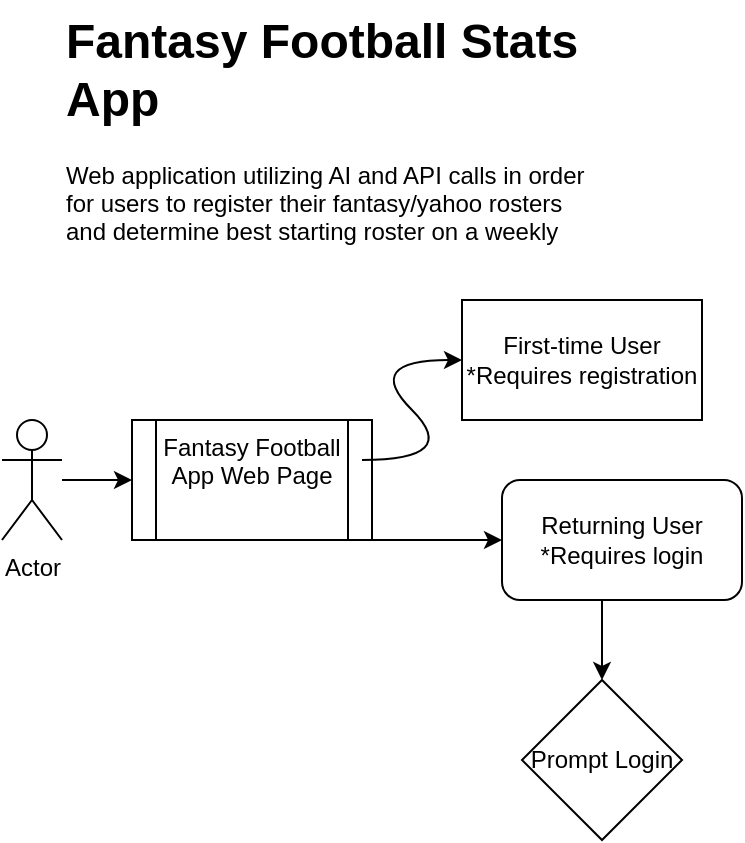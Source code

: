 <mxfile version="27.0.9">
  <diagram name="Page-1" id="fbVDKvVrY0pf_wrF8faw">
    <mxGraphModel dx="1224" dy="1112" grid="1" gridSize="10" guides="1" tooltips="1" connect="1" arrows="1" fold="1" page="1" pageScale="1" pageWidth="1100" pageHeight="1700" math="0" shadow="0">
      <root>
        <mxCell id="0" />
        <mxCell id="1" parent="0" />
        <mxCell id="DJ12fH-5KLJPkDTYWNq8-1" value="&lt;h1 style=&quot;margin-top: 0px;&quot;&gt;Fantasy Football Stats App&lt;/h1&gt;&lt;p&gt;Web application utilizing AI and API calls in order for users to register their fantasy/yahoo rosters and determine best starting roster on a weekly basis&lt;/p&gt;" style="text;html=1;whiteSpace=wrap;overflow=hidden;rounded=0;" parent="1" vertex="1">
          <mxGeometry x="40" y="30" width="270" height="120" as="geometry" />
        </mxCell>
        <mxCell id="DJ12fH-5KLJPkDTYWNq8-6" value="" style="edgeStyle=orthogonalEdgeStyle;rounded=0;orthogonalLoop=1;jettySize=auto;html=1;" parent="1" source="DJ12fH-5KLJPkDTYWNq8-3" target="DJ12fH-5KLJPkDTYWNq8-5" edge="1">
          <mxGeometry relative="1" as="geometry" />
        </mxCell>
        <mxCell id="DJ12fH-5KLJPkDTYWNq8-3" value="Actor" style="shape=umlActor;verticalLabelPosition=bottom;verticalAlign=top;html=1;outlineConnect=0;" parent="1" vertex="1">
          <mxGeometry x="10" y="240" width="30" height="60" as="geometry" />
        </mxCell>
        <mxCell id="DJ12fH-5KLJPkDTYWNq8-5" value="Fantasy Football App Web Page" style="shape=process;whiteSpace=wrap;html=1;backgroundOutline=1;verticalAlign=top;" parent="1" vertex="1">
          <mxGeometry x="75" y="240" width="120" height="60" as="geometry" />
        </mxCell>
        <mxCell id="DJ12fH-5KLJPkDTYWNq8-7" value="" style="curved=1;endArrow=classic;html=1;rounded=0;" parent="1" edge="1">
          <mxGeometry width="50" height="50" relative="1" as="geometry">
            <mxPoint x="190" y="260" as="sourcePoint" />
            <mxPoint x="240" y="210" as="targetPoint" />
            <Array as="points">
              <mxPoint x="240" y="260" />
              <mxPoint x="190" y="210" />
            </Array>
          </mxGeometry>
        </mxCell>
        <mxCell id="DJ12fH-5KLJPkDTYWNq8-8" value="First-time User&lt;div&gt;*Requires registration&lt;/div&gt;" style="rounded=0;whiteSpace=wrap;html=1;" parent="1" vertex="1">
          <mxGeometry x="240" y="180" width="120" height="60" as="geometry" />
        </mxCell>
        <mxCell id="DJ12fH-5KLJPkDTYWNq8-10" value="" style="endArrow=classic;html=1;rounded=0;" parent="1" edge="1">
          <mxGeometry width="50" height="50" relative="1" as="geometry">
            <mxPoint x="190" y="300" as="sourcePoint" />
            <mxPoint x="260" y="300" as="targetPoint" />
          </mxGeometry>
        </mxCell>
        <mxCell id="DJ12fH-5KLJPkDTYWNq8-11" value="Returning User&lt;div&gt;*Requires login&lt;/div&gt;" style="rounded=1;whiteSpace=wrap;html=1;" parent="1" vertex="1">
          <mxGeometry x="260" y="270" width="120" height="60" as="geometry" />
        </mxCell>
        <mxCell id="DJ12fH-5KLJPkDTYWNq8-12" value="" style="endArrow=classic;html=1;rounded=0;" parent="1" edge="1">
          <mxGeometry width="50" height="50" relative="1" as="geometry">
            <mxPoint x="310" y="330" as="sourcePoint" />
            <mxPoint x="310" y="370" as="targetPoint" />
          </mxGeometry>
        </mxCell>
        <mxCell id="DJ12fH-5KLJPkDTYWNq8-13" value="Prompt Login" style="rhombus;whiteSpace=wrap;html=1;" parent="1" vertex="1">
          <mxGeometry x="270" y="370" width="80" height="80" as="geometry" />
        </mxCell>
      </root>
    </mxGraphModel>
  </diagram>
</mxfile>
